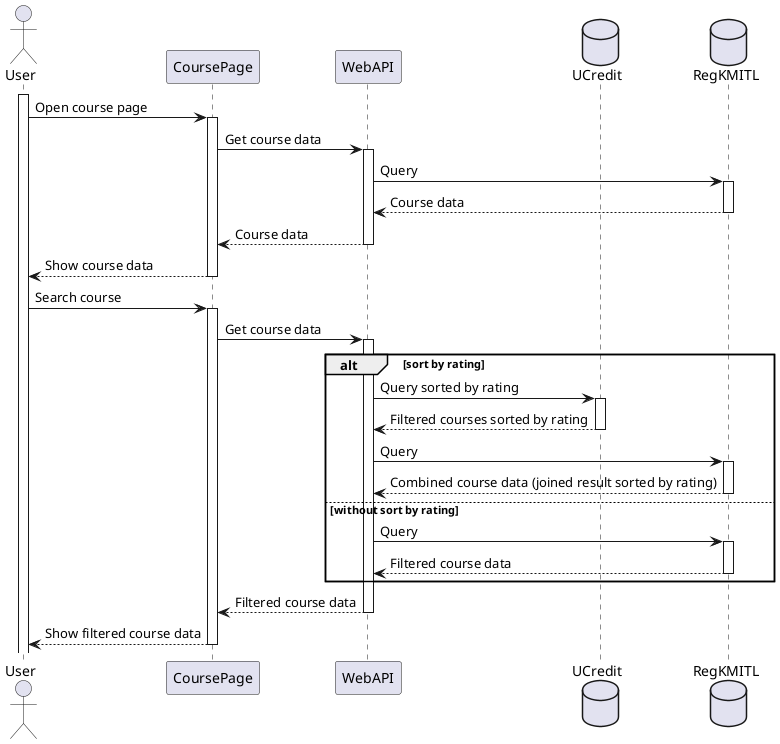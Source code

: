 @startuml Course Page
actor User
participant CoursePage
participant WebAPI
database UCredit
database RegKMITL

activate User
User -> CoursePage ++ : Open course page
CoursePage -> WebAPI ++ : Get course data
WebAPI -> RegKMITL ++ : Query
return Course data
return Course data
return Show course data
User -> CoursePage ++ : Search course
CoursePage -> WebAPI ++ : Get course data
alt sort by rating
    WebAPI -> UCredit ++ : Query sorted by rating
    Return Filtered courses sorted by rating
    WebAPI -> RegKMITL ++ : Query
    return Combined course data (joined result sorted by rating)
    deactivate UCredit
else without sort by rating
    WebAPI -> RegKMITL ++ : Query
    return Filtered course data
end
WebAPI --> CoursePage -- : Filtered course data
CoursePage --> User -- : Show filtered course data


@enduml